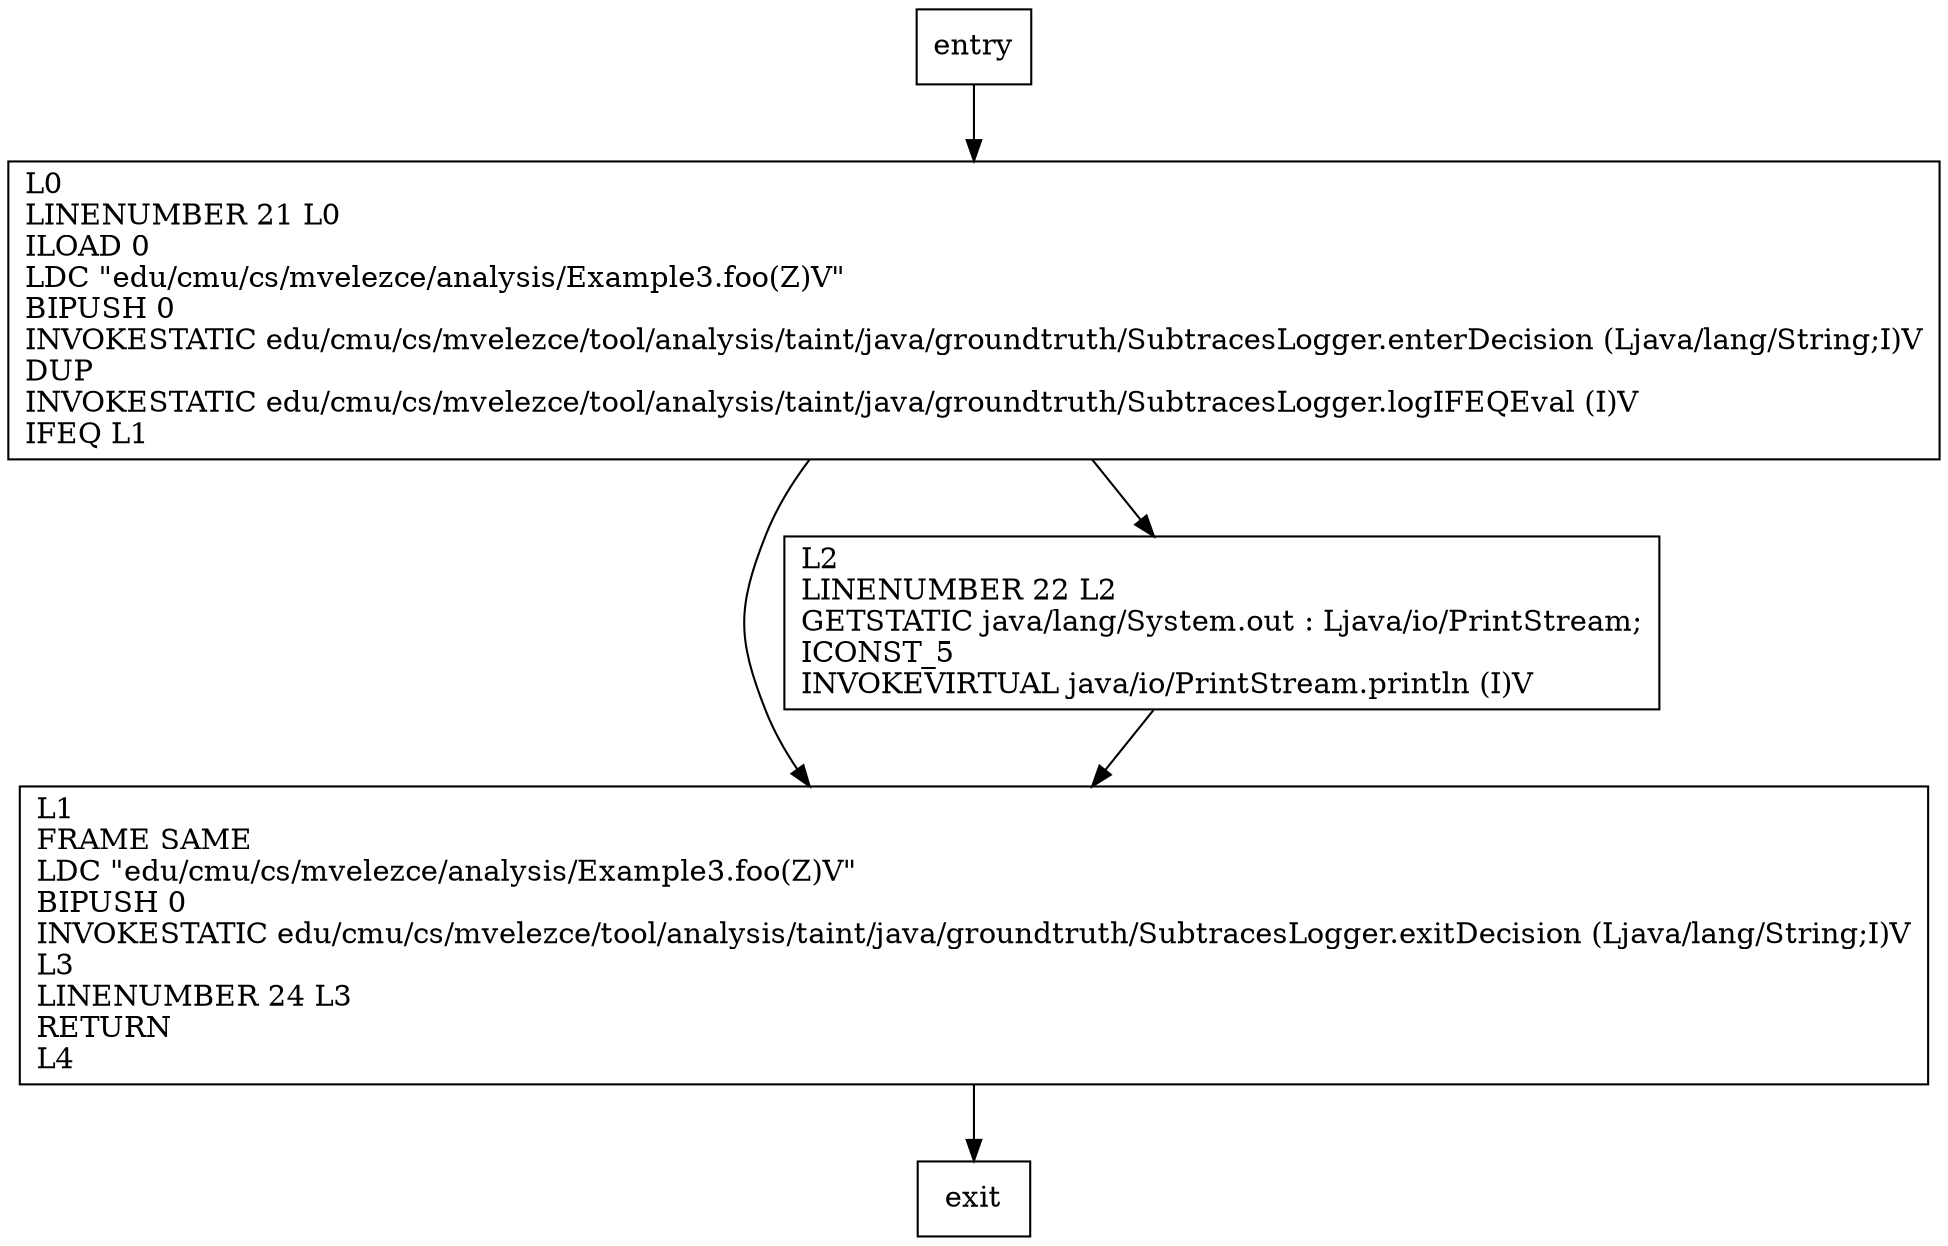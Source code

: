 digraph foo {
node [shape=record];
1204339062 [label="L1\lFRAME SAME\lLDC \"edu/cmu/cs/mvelezce/analysis/Example3.foo(Z)V\"\lBIPUSH 0\lINVOKESTATIC edu/cmu/cs/mvelezce/tool/analysis/taint/java/groundtruth/SubtracesLogger.exitDecision (Ljava/lang/String;I)V\lL3\lLINENUMBER 24 L3\lRETURN\lL4\l"];
1862356775 [label="L0\lLINENUMBER 21 L0\lILOAD 0\lLDC \"edu/cmu/cs/mvelezce/analysis/Example3.foo(Z)V\"\lBIPUSH 0\lINVOKESTATIC edu/cmu/cs/mvelezce/tool/analysis/taint/java/groundtruth/SubtracesLogger.enterDecision (Ljava/lang/String;I)V\lDUP\lINVOKESTATIC edu/cmu/cs/mvelezce/tool/analysis/taint/java/groundtruth/SubtracesLogger.logIFEQEval (I)V\lIFEQ L1\l"];
408656269 [label="L2\lLINENUMBER 22 L2\lGETSTATIC java/lang/System.out : Ljava/io/PrintStream;\lICONST_5\lINVOKEVIRTUAL java/io/PrintStream.println (I)V\l"];
entry;
exit;
entry -> 1862356775;
1204339062 -> exit;
1862356775 -> 1204339062;
1862356775 -> 408656269;
408656269 -> 1204339062;
}
